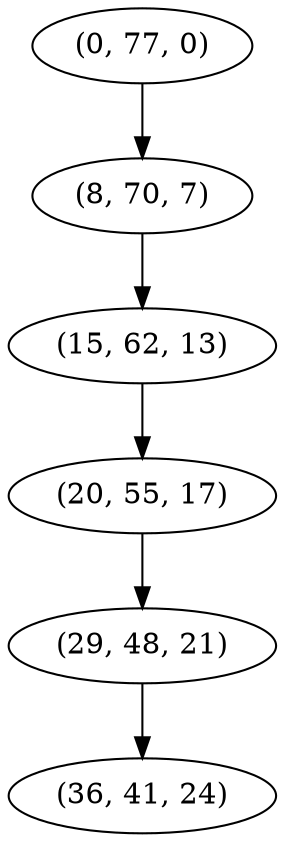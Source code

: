 digraph tree {
    "(0, 77, 0)";
    "(8, 70, 7)";
    "(15, 62, 13)";
    "(20, 55, 17)";
    "(29, 48, 21)";
    "(36, 41, 24)";
    "(0, 77, 0)" -> "(8, 70, 7)";
    "(8, 70, 7)" -> "(15, 62, 13)";
    "(15, 62, 13)" -> "(20, 55, 17)";
    "(20, 55, 17)" -> "(29, 48, 21)";
    "(29, 48, 21)" -> "(36, 41, 24)";
}
